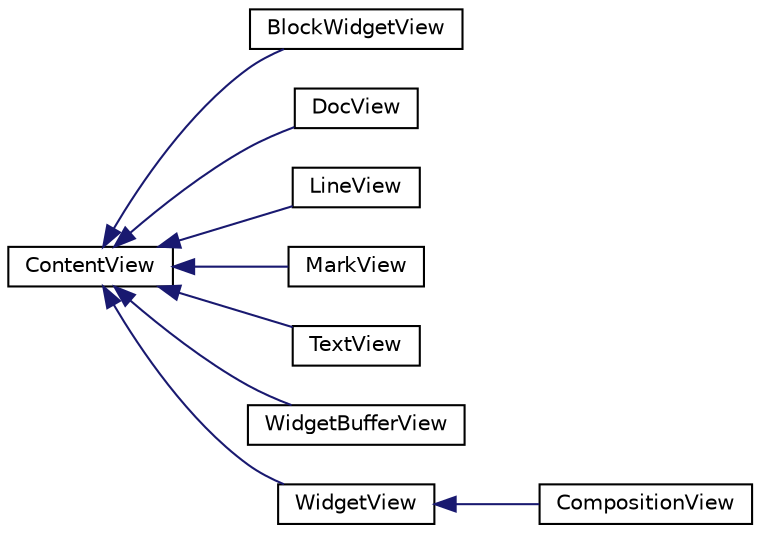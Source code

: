 digraph "Graphical Class Hierarchy"
{
 // LATEX_PDF_SIZE
  edge [fontname="Helvetica",fontsize="10",labelfontname="Helvetica",labelfontsize="10"];
  node [fontname="Helvetica",fontsize="10",shape=record];
  rankdir="LR";
  Node0 [label="ContentView",height=0.2,width=0.4,color="black", fillcolor="white", style="filled",URL="$classContentView.html",tooltip=" "];
  Node0 -> Node1 [dir="back",color="midnightblue",fontsize="10",style="solid",fontname="Helvetica"];
  Node1 [label="BlockWidgetView",height=0.2,width=0.4,color="black", fillcolor="white", style="filled",URL="$classBlockWidgetView.html",tooltip=" "];
  Node0 -> Node2 [dir="back",color="midnightblue",fontsize="10",style="solid",fontname="Helvetica"];
  Node2 [label="DocView",height=0.2,width=0.4,color="black", fillcolor="white", style="filled",URL="$classDocView.html",tooltip=" "];
  Node0 -> Node3 [dir="back",color="midnightblue",fontsize="10",style="solid",fontname="Helvetica"];
  Node3 [label="LineView",height=0.2,width=0.4,color="black", fillcolor="white", style="filled",URL="$classLineView.html",tooltip=" "];
  Node0 -> Node4 [dir="back",color="midnightblue",fontsize="10",style="solid",fontname="Helvetica"];
  Node4 [label="MarkView",height=0.2,width=0.4,color="black", fillcolor="white", style="filled",URL="$classMarkView.html",tooltip=" "];
  Node0 -> Node5 [dir="back",color="midnightblue",fontsize="10",style="solid",fontname="Helvetica"];
  Node5 [label="TextView",height=0.2,width=0.4,color="black", fillcolor="white", style="filled",URL="$classTextView.html",tooltip=" "];
  Node0 -> Node6 [dir="back",color="midnightblue",fontsize="10",style="solid",fontname="Helvetica"];
  Node6 [label="WidgetBufferView",height=0.2,width=0.4,color="black", fillcolor="white", style="filled",URL="$classWidgetBufferView.html",tooltip=" "];
  Node0 -> Node7 [dir="back",color="midnightblue",fontsize="10",style="solid",fontname="Helvetica"];
  Node7 [label="WidgetView",height=0.2,width=0.4,color="black", fillcolor="white", style="filled",URL="$classWidgetView.html",tooltip=" "];
  Node7 -> Node8 [dir="back",color="midnightblue",fontsize="10",style="solid",fontname="Helvetica"];
  Node8 [label="CompositionView",height=0.2,width=0.4,color="black", fillcolor="white", style="filled",URL="$classCompositionView.html",tooltip=" "];
}
